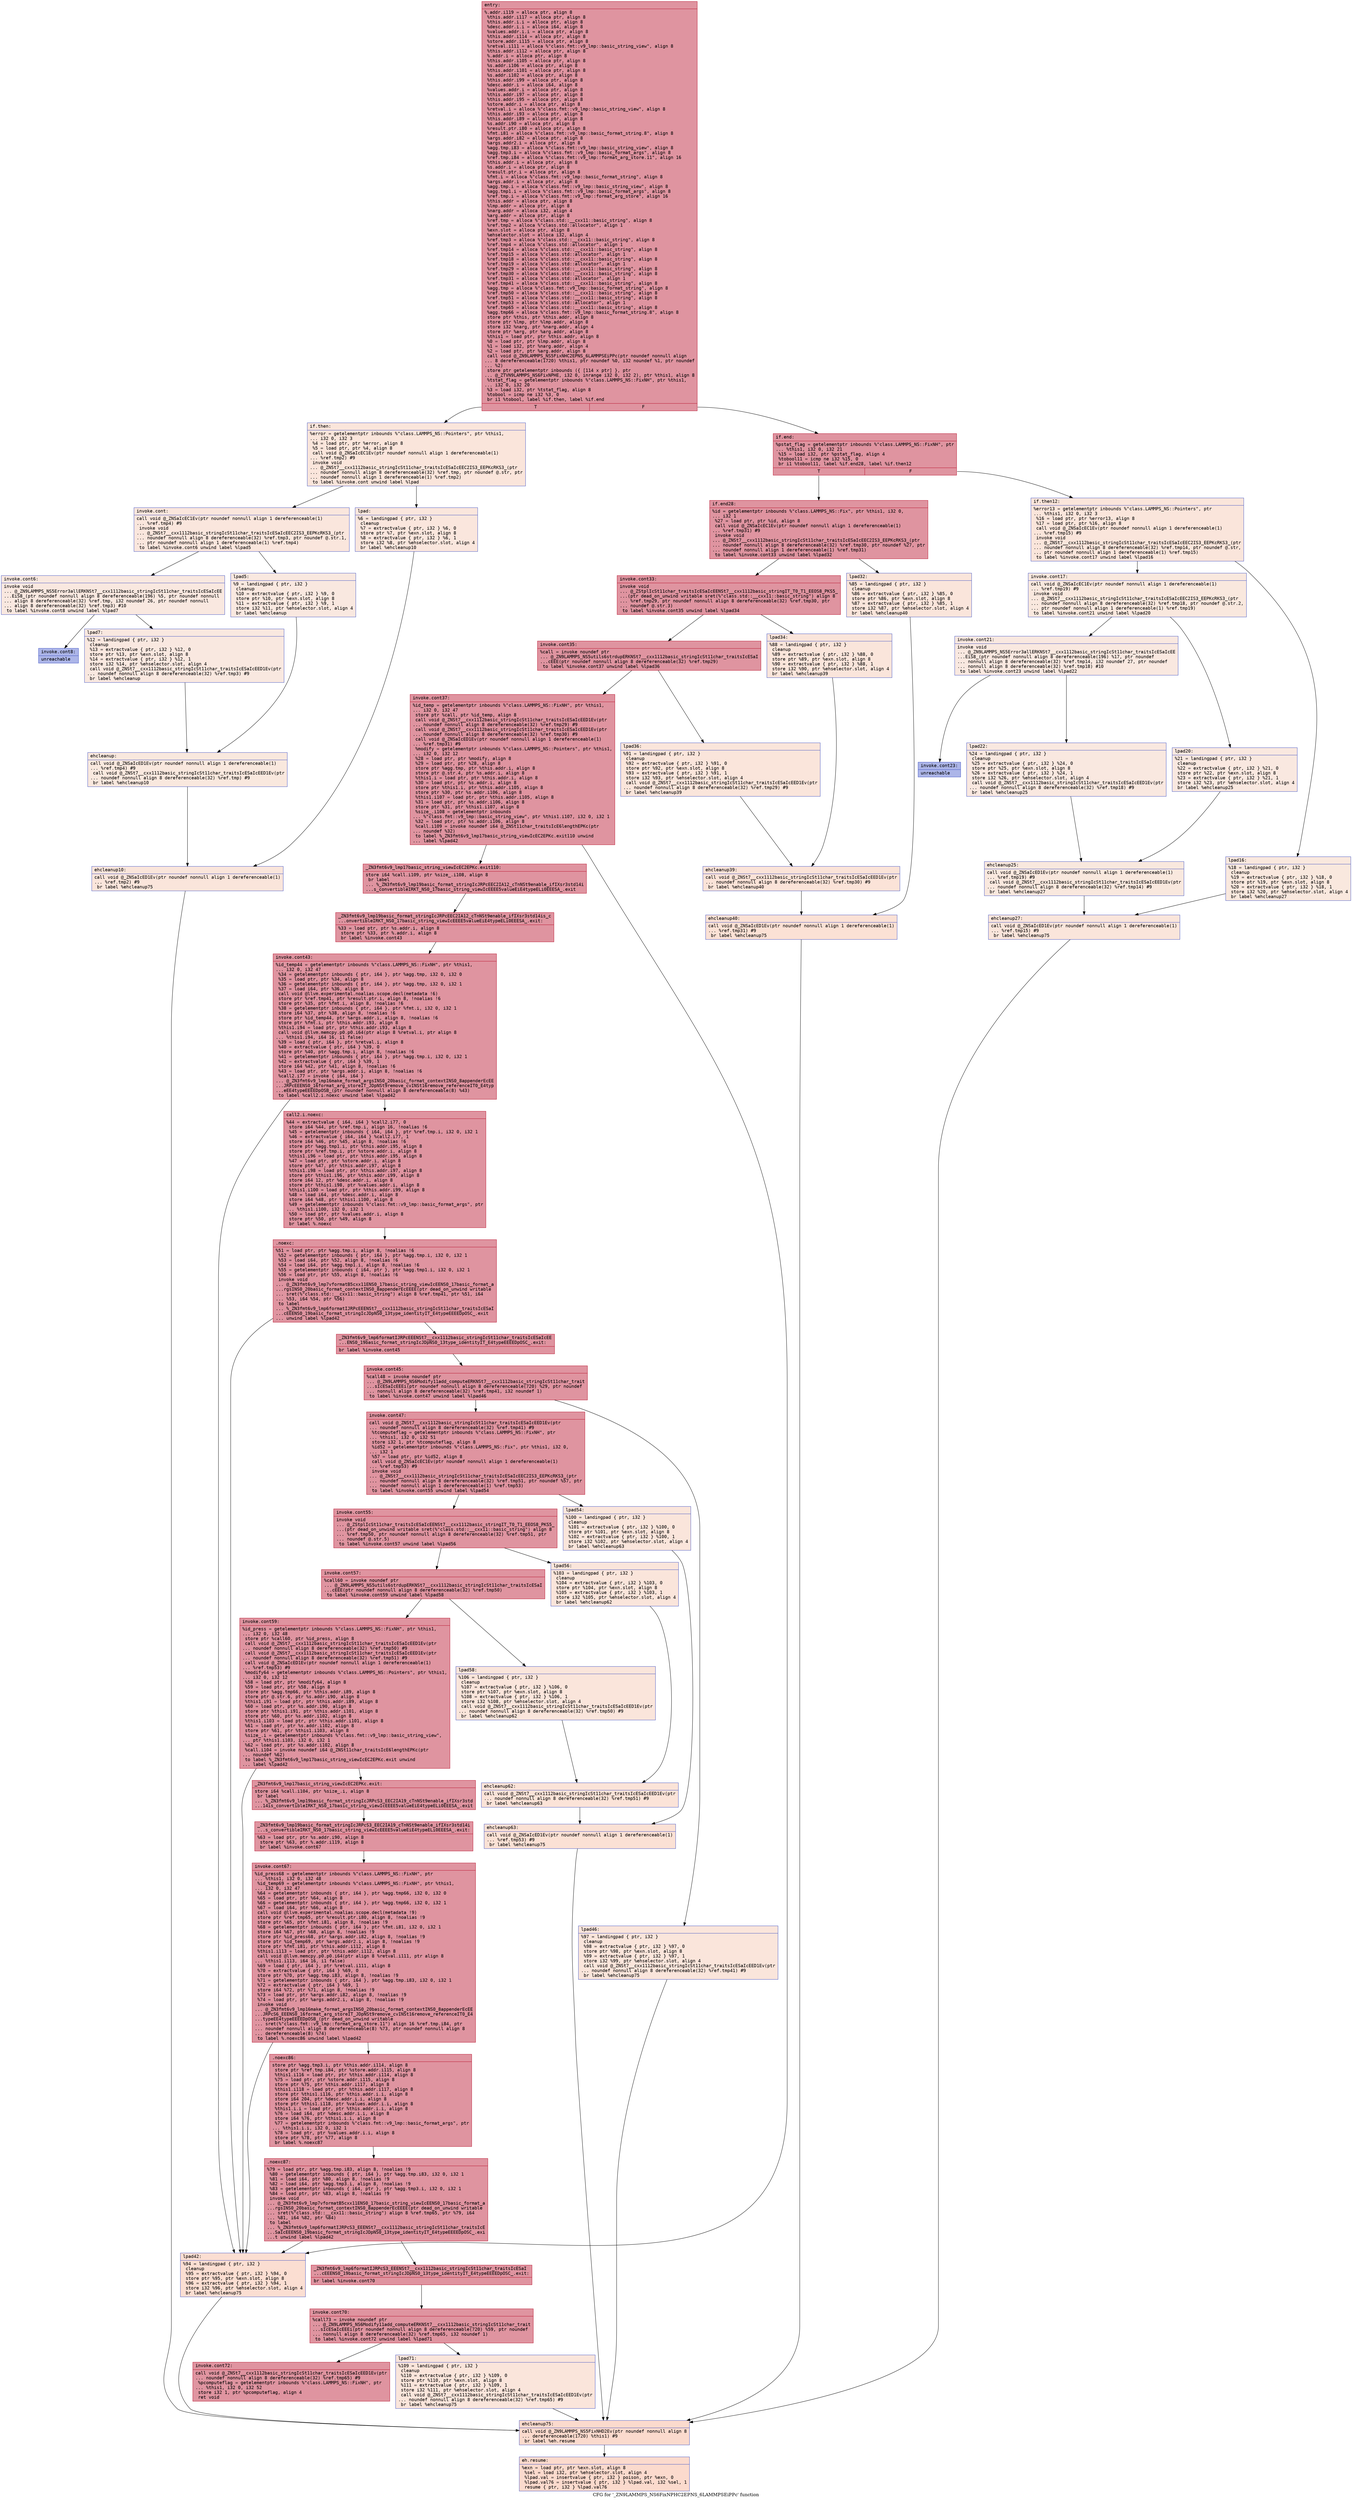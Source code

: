 digraph "CFG for '_ZN9LAMMPS_NS6FixNPHC2EPNS_6LAMMPSEiPPc' function" {
	label="CFG for '_ZN9LAMMPS_NS6FixNPHC2EPNS_6LAMMPSEiPPc' function";

	Node0x55ddb2d6f590 [shape=record,color="#b70d28ff", style=filled, fillcolor="#b70d2870" fontname="Courier",label="{entry:\l|  %.addr.i119 = alloca ptr, align 8\l  %this.addr.i117 = alloca ptr, align 8\l  %this.addr.i.i = alloca ptr, align 8\l  %desc.addr.i.i = alloca i64, align 8\l  %values.addr.i.i = alloca ptr, align 8\l  %this.addr.i114 = alloca ptr, align 8\l  %store.addr.i115 = alloca ptr, align 8\l  %retval.i111 = alloca %\"class.fmt::v9_lmp::basic_string_view\", align 8\l  %this.addr.i112 = alloca ptr, align 8\l  %.addr.i = alloca ptr, align 8\l  %this.addr.i105 = alloca ptr, align 8\l  %s.addr.i106 = alloca ptr, align 8\l  %this.addr.i101 = alloca ptr, align 8\l  %s.addr.i102 = alloca ptr, align 8\l  %this.addr.i99 = alloca ptr, align 8\l  %desc.addr.i = alloca i64, align 8\l  %values.addr.i = alloca ptr, align 8\l  %this.addr.i97 = alloca ptr, align 8\l  %this.addr.i95 = alloca ptr, align 8\l  %store.addr.i = alloca ptr, align 8\l  %retval.i = alloca %\"class.fmt::v9_lmp::basic_string_view\", align 8\l  %this.addr.i93 = alloca ptr, align 8\l  %this.addr.i89 = alloca ptr, align 8\l  %s.addr.i90 = alloca ptr, align 8\l  %result.ptr.i80 = alloca ptr, align 8\l  %fmt.i81 = alloca %\"class.fmt::v9_lmp::basic_format_string.8\", align 8\l  %args.addr.i82 = alloca ptr, align 8\l  %args.addr2.i = alloca ptr, align 8\l  %agg.tmp.i83 = alloca %\"class.fmt::v9_lmp::basic_string_view\", align 8\l  %agg.tmp3.i = alloca %\"class.fmt::v9_lmp::basic_format_args\", align 8\l  %ref.tmp.i84 = alloca %\"class.fmt::v9_lmp::format_arg_store.11\", align 16\l  %this.addr.i = alloca ptr, align 8\l  %s.addr.i = alloca ptr, align 8\l  %result.ptr.i = alloca ptr, align 8\l  %fmt.i = alloca %\"class.fmt::v9_lmp::basic_format_string\", align 8\l  %args.addr.i = alloca ptr, align 8\l  %agg.tmp.i = alloca %\"class.fmt::v9_lmp::basic_string_view\", align 8\l  %agg.tmp1.i = alloca %\"class.fmt::v9_lmp::basic_format_args\", align 8\l  %ref.tmp.i = alloca %\"class.fmt::v9_lmp::format_arg_store\", align 16\l  %this.addr = alloca ptr, align 8\l  %lmp.addr = alloca ptr, align 8\l  %narg.addr = alloca i32, align 4\l  %arg.addr = alloca ptr, align 8\l  %ref.tmp = alloca %\"class.std::__cxx11::basic_string\", align 8\l  %ref.tmp2 = alloca %\"class.std::allocator\", align 1\l  %exn.slot = alloca ptr, align 8\l  %ehselector.slot = alloca i32, align 4\l  %ref.tmp3 = alloca %\"class.std::__cxx11::basic_string\", align 8\l  %ref.tmp4 = alloca %\"class.std::allocator\", align 1\l  %ref.tmp14 = alloca %\"class.std::__cxx11::basic_string\", align 8\l  %ref.tmp15 = alloca %\"class.std::allocator\", align 1\l  %ref.tmp18 = alloca %\"class.std::__cxx11::basic_string\", align 8\l  %ref.tmp19 = alloca %\"class.std::allocator\", align 1\l  %ref.tmp29 = alloca %\"class.std::__cxx11::basic_string\", align 8\l  %ref.tmp30 = alloca %\"class.std::__cxx11::basic_string\", align 8\l  %ref.tmp31 = alloca %\"class.std::allocator\", align 1\l  %ref.tmp41 = alloca %\"class.std::__cxx11::basic_string\", align 8\l  %agg.tmp = alloca %\"class.fmt::v9_lmp::basic_format_string\", align 8\l  %ref.tmp50 = alloca %\"class.std::__cxx11::basic_string\", align 8\l  %ref.tmp51 = alloca %\"class.std::__cxx11::basic_string\", align 8\l  %ref.tmp53 = alloca %\"class.std::allocator\", align 1\l  %ref.tmp65 = alloca %\"class.std::__cxx11::basic_string\", align 8\l  %agg.tmp66 = alloca %\"class.fmt::v9_lmp::basic_format_string.8\", align 8\l  store ptr %this, ptr %this.addr, align 8\l  store ptr %lmp, ptr %lmp.addr, align 8\l  store i32 %narg, ptr %narg.addr, align 4\l  store ptr %arg, ptr %arg.addr, align 8\l  %this1 = load ptr, ptr %this.addr, align 8\l  %0 = load ptr, ptr %lmp.addr, align 8\l  %1 = load i32, ptr %narg.addr, align 4\l  %2 = load ptr, ptr %arg.addr, align 8\l  call void @_ZN9LAMMPS_NS5FixNHC2EPNS_6LAMMPSEiPPc(ptr noundef nonnull align\l... 8 dereferenceable(1720) %this1, ptr noundef %0, i32 noundef %1, ptr noundef\l... %2)\l  store ptr getelementptr inbounds (\{ [114 x ptr] \}, ptr\l... @_ZTVN9LAMMPS_NS6FixNPHE, i32 0, inrange i32 0, i32 2), ptr %this1, align 8\l  %tstat_flag = getelementptr inbounds %\"class.LAMMPS_NS::FixNH\", ptr %this1,\l... i32 0, i32 20\l  %3 = load i32, ptr %tstat_flag, align 8\l  %tobool = icmp ne i32 %3, 0\l  br i1 %tobool, label %if.then, label %if.end\l|{<s0>T|<s1>F}}"];
	Node0x55ddb2d6f590:s0 -> Node0x55ddb2d74540[tooltip="entry -> if.then\nProbability 0.00%" ];
	Node0x55ddb2d6f590:s1 -> Node0x55ddb2d745f0[tooltip="entry -> if.end\nProbability 100.00%" ];
	Node0x55ddb2d74540 [shape=record,color="#3d50c3ff", style=filled, fillcolor="#f4c5ad70" fontname="Courier",label="{if.then:\l|  %error = getelementptr inbounds %\"class.LAMMPS_NS::Pointers\", ptr %this1,\l... i32 0, i32 3\l  %4 = load ptr, ptr %error, align 8\l  %5 = load ptr, ptr %4, align 8\l  call void @_ZNSaIcEC1Ev(ptr noundef nonnull align 1 dereferenceable(1)\l... %ref.tmp2) #9\l  invoke void\l... @_ZNSt7__cxx1112basic_stringIcSt11char_traitsIcESaIcEEC2IS3_EEPKcRKS3_(ptr\l... noundef nonnull align 8 dereferenceable(32) %ref.tmp, ptr noundef @.str, ptr\l... noundef nonnull align 1 dereferenceable(1) %ref.tmp2)\l          to label %invoke.cont unwind label %lpad\l}"];
	Node0x55ddb2d74540 -> Node0x55ddb2d74c40[tooltip="if.then -> invoke.cont\nProbability 50.00%" ];
	Node0x55ddb2d74540 -> Node0x55ddb2d74d20[tooltip="if.then -> lpad\nProbability 50.00%" ];
	Node0x55ddb2d74c40 [shape=record,color="#3d50c3ff", style=filled, fillcolor="#f3c7b170" fontname="Courier",label="{invoke.cont:\l|  call void @_ZNSaIcEC1Ev(ptr noundef nonnull align 1 dereferenceable(1)\l... %ref.tmp4) #9\l  invoke void\l... @_ZNSt7__cxx1112basic_stringIcSt11char_traitsIcESaIcEEC2IS3_EEPKcRKS3_(ptr\l... noundef nonnull align 8 dereferenceable(32) %ref.tmp3, ptr noundef @.str.1,\l... ptr noundef nonnull align 1 dereferenceable(1) %ref.tmp4)\l          to label %invoke.cont6 unwind label %lpad5\l}"];
	Node0x55ddb2d74c40 -> Node0x55ddb2d760c0[tooltip="invoke.cont -> invoke.cont6\nProbability 50.00%" ];
	Node0x55ddb2d74c40 -> Node0x55ddb2d76110[tooltip="invoke.cont -> lpad5\nProbability 50.00%" ];
	Node0x55ddb2d760c0 [shape=record,color="#3d50c3ff", style=filled, fillcolor="#f1ccb870" fontname="Courier",label="{invoke.cont6:\l|  invoke void\l... @_ZN9LAMMPS_NS5Error3allERKNSt7__cxx1112basic_stringIcSt11char_traitsIcESaIcEE\l...EiS8_(ptr noundef nonnull align 8 dereferenceable(196) %5, ptr noundef nonnull\l... align 8 dereferenceable(32) %ref.tmp, i32 noundef 26, ptr noundef nonnull\l... align 8 dereferenceable(32) %ref.tmp3) #10\l          to label %invoke.cont8 unwind label %lpad7\l}"];
	Node0x55ddb2d760c0 -> Node0x55ddb2d76070[tooltip="invoke.cont6 -> invoke.cont8\nProbability 0.00%" ];
	Node0x55ddb2d760c0 -> Node0x55ddb2d76490[tooltip="invoke.cont6 -> lpad7\nProbability 100.00%" ];
	Node0x55ddb2d76070 [shape=record,color="#3d50c3ff", style=filled, fillcolor="#4358cb70" fontname="Courier",label="{invoke.cont8:\l|  unreachable\l}"];
	Node0x55ddb2d74d20 [shape=record,color="#3d50c3ff", style=filled, fillcolor="#f3c7b170" fontname="Courier",label="{lpad:\l|  %6 = landingpad \{ ptr, i32 \}\l          cleanup\l  %7 = extractvalue \{ ptr, i32 \} %6, 0\l  store ptr %7, ptr %exn.slot, align 8\l  %8 = extractvalue \{ ptr, i32 \} %6, 1\l  store i32 %8, ptr %ehselector.slot, align 4\l  br label %ehcleanup10\l}"];
	Node0x55ddb2d74d20 -> Node0x55ddb2d76b30[tooltip="lpad -> ehcleanup10\nProbability 100.00%" ];
	Node0x55ddb2d76110 [shape=record,color="#3d50c3ff", style=filled, fillcolor="#f1ccb870" fontname="Courier",label="{lpad5:\l|  %9 = landingpad \{ ptr, i32 \}\l          cleanup\l  %10 = extractvalue \{ ptr, i32 \} %9, 0\l  store ptr %10, ptr %exn.slot, align 8\l  %11 = extractvalue \{ ptr, i32 \} %9, 1\l  store i32 %11, ptr %ehselector.slot, align 4\l  br label %ehcleanup\l}"];
	Node0x55ddb2d76110 -> Node0x55ddb2d71420[tooltip="lpad5 -> ehcleanup\nProbability 100.00%" ];
	Node0x55ddb2d76490 [shape=record,color="#3d50c3ff", style=filled, fillcolor="#f1ccb870" fontname="Courier",label="{lpad7:\l|  %12 = landingpad \{ ptr, i32 \}\l          cleanup\l  %13 = extractvalue \{ ptr, i32 \} %12, 0\l  store ptr %13, ptr %exn.slot, align 8\l  %14 = extractvalue \{ ptr, i32 \} %12, 1\l  store i32 %14, ptr %ehselector.slot, align 4\l  call void @_ZNSt7__cxx1112basic_stringIcSt11char_traitsIcESaIcEED1Ev(ptr\l... noundef nonnull align 8 dereferenceable(32) %ref.tmp3) #9\l  br label %ehcleanup\l}"];
	Node0x55ddb2d76490 -> Node0x55ddb2d71420[tooltip="lpad7 -> ehcleanup\nProbability 100.00%" ];
	Node0x55ddb2d71420 [shape=record,color="#3d50c3ff", style=filled, fillcolor="#f2cab570" fontname="Courier",label="{ehcleanup:\l|  call void @_ZNSaIcED1Ev(ptr noundef nonnull align 1 dereferenceable(1)\l... %ref.tmp4) #9\l  call void @_ZNSt7__cxx1112basic_stringIcSt11char_traitsIcESaIcEED1Ev(ptr\l... noundef nonnull align 8 dereferenceable(32) %ref.tmp) #9\l  br label %ehcleanup10\l}"];
	Node0x55ddb2d71420 -> Node0x55ddb2d76b30[tooltip="ehcleanup -> ehcleanup10\nProbability 100.00%" ];
	Node0x55ddb2d76b30 [shape=record,color="#3d50c3ff", style=filled, fillcolor="#f4c5ad70" fontname="Courier",label="{ehcleanup10:\l|  call void @_ZNSaIcED1Ev(ptr noundef nonnull align 1 dereferenceable(1)\l... %ref.tmp2) #9\l  br label %ehcleanup75\l}"];
	Node0x55ddb2d76b30 -> Node0x55ddb2d78110[tooltip="ehcleanup10 -> ehcleanup75\nProbability 100.00%" ];
	Node0x55ddb2d745f0 [shape=record,color="#b70d28ff", style=filled, fillcolor="#b70d2870" fontname="Courier",label="{if.end:\l|  %pstat_flag = getelementptr inbounds %\"class.LAMMPS_NS::FixNH\", ptr\l... %this1, i32 0, i32 21\l  %15 = load i32, ptr %pstat_flag, align 4\l  %tobool11 = icmp ne i32 %15, 0\l  br i1 %tobool11, label %if.end28, label %if.then12\l|{<s0>T|<s1>F}}"];
	Node0x55ddb2d745f0:s0 -> Node0x55ddb2d78400[tooltip="if.end -> if.end28\nProbability 100.00%" ];
	Node0x55ddb2d745f0:s1 -> Node0x55ddb2d78480[tooltip="if.end -> if.then12\nProbability 0.00%" ];
	Node0x55ddb2d78480 [shape=record,color="#3d50c3ff", style=filled, fillcolor="#f4c5ad70" fontname="Courier",label="{if.then12:\l|  %error13 = getelementptr inbounds %\"class.LAMMPS_NS::Pointers\", ptr\l... %this1, i32 0, i32 3\l  %16 = load ptr, ptr %error13, align 8\l  %17 = load ptr, ptr %16, align 8\l  call void @_ZNSaIcEC1Ev(ptr noundef nonnull align 1 dereferenceable(1)\l... %ref.tmp15) #9\l  invoke void\l... @_ZNSt7__cxx1112basic_stringIcSt11char_traitsIcESaIcEEC2IS3_EEPKcRKS3_(ptr\l... noundef nonnull align 8 dereferenceable(32) %ref.tmp14, ptr noundef @.str,\l... ptr noundef nonnull align 1 dereferenceable(1) %ref.tmp15)\l          to label %invoke.cont17 unwind label %lpad16\l}"];
	Node0x55ddb2d78480 -> Node0x55ddb2d78950[tooltip="if.then12 -> invoke.cont17\nProbability 50.00%" ];
	Node0x55ddb2d78480 -> Node0x55ddb2d789d0[tooltip="if.then12 -> lpad16\nProbability 50.00%" ];
	Node0x55ddb2d78950 [shape=record,color="#3d50c3ff", style=filled, fillcolor="#f2cab570" fontname="Courier",label="{invoke.cont17:\l|  call void @_ZNSaIcEC1Ev(ptr noundef nonnull align 1 dereferenceable(1)\l... %ref.tmp19) #9\l  invoke void\l... @_ZNSt7__cxx1112basic_stringIcSt11char_traitsIcESaIcEEC2IS3_EEPKcRKS3_(ptr\l... noundef nonnull align 8 dereferenceable(32) %ref.tmp18, ptr noundef @.str.2,\l... ptr noundef nonnull align 1 dereferenceable(1) %ref.tmp19)\l          to label %invoke.cont21 unwind label %lpad20\l}"];
	Node0x55ddb2d78950 -> Node0x55ddb2d78d50[tooltip="invoke.cont17 -> invoke.cont21\nProbability 50.00%" ];
	Node0x55ddb2d78950 -> Node0x55ddb2d78da0[tooltip="invoke.cont17 -> lpad20\nProbability 50.00%" ];
	Node0x55ddb2d78d50 [shape=record,color="#3d50c3ff", style=filled, fillcolor="#f1ccb870" fontname="Courier",label="{invoke.cont21:\l|  invoke void\l... @_ZN9LAMMPS_NS5Error3allERKNSt7__cxx1112basic_stringIcSt11char_traitsIcESaIcEE\l...EiS8_(ptr noundef nonnull align 8 dereferenceable(196) %17, ptr noundef\l... nonnull align 8 dereferenceable(32) %ref.tmp14, i32 noundef 27, ptr noundef\l... nonnull align 8 dereferenceable(32) %ref.tmp18) #10\l          to label %invoke.cont23 unwind label %lpad22\l}"];
	Node0x55ddb2d78d50 -> Node0x55ddb2d78d00[tooltip="invoke.cont21 -> invoke.cont23\nProbability 0.00%" ];
	Node0x55ddb2d78d50 -> Node0x55ddb2d790c0[tooltip="invoke.cont21 -> lpad22\nProbability 100.00%" ];
	Node0x55ddb2d78d00 [shape=record,color="#3d50c3ff", style=filled, fillcolor="#4358cb70" fontname="Courier",label="{invoke.cont23:\l|  unreachable\l}"];
	Node0x55ddb2d789d0 [shape=record,color="#3d50c3ff", style=filled, fillcolor="#f2cab570" fontname="Courier",label="{lpad16:\l|  %18 = landingpad \{ ptr, i32 \}\l          cleanup\l  %19 = extractvalue \{ ptr, i32 \} %18, 0\l  store ptr %19, ptr %exn.slot, align 8\l  %20 = extractvalue \{ ptr, i32 \} %18, 1\l  store i32 %20, ptr %ehselector.slot, align 4\l  br label %ehcleanup27\l}"];
	Node0x55ddb2d789d0 -> Node0x55ddb2d79680[tooltip="lpad16 -> ehcleanup27\nProbability 100.00%" ];
	Node0x55ddb2d78da0 [shape=record,color="#3d50c3ff", style=filled, fillcolor="#f1ccb870" fontname="Courier",label="{lpad20:\l|  %21 = landingpad \{ ptr, i32 \}\l          cleanup\l  %22 = extractvalue \{ ptr, i32 \} %21, 0\l  store ptr %22, ptr %exn.slot, align 8\l  %23 = extractvalue \{ ptr, i32 \} %21, 1\l  store i32 %23, ptr %ehselector.slot, align 4\l  br label %ehcleanup25\l}"];
	Node0x55ddb2d78da0 -> Node0x55ddb2d799d0[tooltip="lpad20 -> ehcleanup25\nProbability 100.00%" ];
	Node0x55ddb2d790c0 [shape=record,color="#3d50c3ff", style=filled, fillcolor="#f1ccb870" fontname="Courier",label="{lpad22:\l|  %24 = landingpad \{ ptr, i32 \}\l          cleanup\l  %25 = extractvalue \{ ptr, i32 \} %24, 0\l  store ptr %25, ptr %exn.slot, align 8\l  %26 = extractvalue \{ ptr, i32 \} %24, 1\l  store i32 %26, ptr %ehselector.slot, align 4\l  call void @_ZNSt7__cxx1112basic_stringIcSt11char_traitsIcESaIcEED1Ev(ptr\l... noundef nonnull align 8 dereferenceable(32) %ref.tmp18) #9\l  br label %ehcleanup25\l}"];
	Node0x55ddb2d790c0 -> Node0x55ddb2d799d0[tooltip="lpad22 -> ehcleanup25\nProbability 100.00%" ];
	Node0x55ddb2d799d0 [shape=record,color="#3d50c3ff", style=filled, fillcolor="#f2cab570" fontname="Courier",label="{ehcleanup25:\l|  call void @_ZNSaIcED1Ev(ptr noundef nonnull align 1 dereferenceable(1)\l... %ref.tmp19) #9\l  call void @_ZNSt7__cxx1112basic_stringIcSt11char_traitsIcESaIcEED1Ev(ptr\l... noundef nonnull align 8 dereferenceable(32) %ref.tmp14) #9\l  br label %ehcleanup27\l}"];
	Node0x55ddb2d799d0 -> Node0x55ddb2d79680[tooltip="ehcleanup25 -> ehcleanup27\nProbability 100.00%" ];
	Node0x55ddb2d79680 [shape=record,color="#3d50c3ff", style=filled, fillcolor="#f4c5ad70" fontname="Courier",label="{ehcleanup27:\l|  call void @_ZNSaIcED1Ev(ptr noundef nonnull align 1 dereferenceable(1)\l... %ref.tmp15) #9\l  br label %ehcleanup75\l}"];
	Node0x55ddb2d79680 -> Node0x55ddb2d78110[tooltip="ehcleanup27 -> ehcleanup75\nProbability 100.00%" ];
	Node0x55ddb2d78400 [shape=record,color="#b70d28ff", style=filled, fillcolor="#b70d2870" fontname="Courier",label="{if.end28:\l|  %id = getelementptr inbounds %\"class.LAMMPS_NS::Fix\", ptr %this1, i32 0,\l... i32 1\l  %27 = load ptr, ptr %id, align 8\l  call void @_ZNSaIcEC1Ev(ptr noundef nonnull align 1 dereferenceable(1)\l... %ref.tmp31) #9\l  invoke void\l... @_ZNSt7__cxx1112basic_stringIcSt11char_traitsIcESaIcEEC2IS3_EEPKcRKS3_(ptr\l... noundef nonnull align 8 dereferenceable(32) %ref.tmp30, ptr noundef %27, ptr\l... noundef nonnull align 1 dereferenceable(1) %ref.tmp31)\l          to label %invoke.cont33 unwind label %lpad32\l}"];
	Node0x55ddb2d78400 -> Node0x55ddb2d72610[tooltip="if.end28 -> invoke.cont33\nProbability 100.00%" ];
	Node0x55ddb2d78400 -> Node0x55ddb2d72660[tooltip="if.end28 -> lpad32\nProbability 0.00%" ];
	Node0x55ddb2d72610 [shape=record,color="#b70d28ff", style=filled, fillcolor="#b70d2870" fontname="Courier",label="{invoke.cont33:\l|  invoke void\l... @_ZStplIcSt11char_traitsIcESaIcEENSt7__cxx1112basic_stringIT_T0_T1_EEOS8_PKS5_\l...(ptr dead_on_unwind writable sret(%\"class.std::__cxx11::basic_string\") align 8\l... %ref.tmp29, ptr noundef nonnull align 8 dereferenceable(32) %ref.tmp30, ptr\l... noundef @.str.3)\l          to label %invoke.cont35 unwind label %lpad34\l}"];
	Node0x55ddb2d72610 -> Node0x55ddb2d725c0[tooltip="invoke.cont33 -> invoke.cont35\nProbability 100.00%" ];
	Node0x55ddb2d72610 -> Node0x55ddb2d72890[tooltip="invoke.cont33 -> lpad34\nProbability 0.00%" ];
	Node0x55ddb2d725c0 [shape=record,color="#b70d28ff", style=filled, fillcolor="#b70d2870" fontname="Courier",label="{invoke.cont35:\l|  %call = invoke noundef ptr\l... @_ZN9LAMMPS_NS5utils6strdupERKNSt7__cxx1112basic_stringIcSt11char_traitsIcESaI\l...cEEE(ptr noundef nonnull align 8 dereferenceable(32) %ref.tmp29)\l          to label %invoke.cont37 unwind label %lpad36\l}"];
	Node0x55ddb2d725c0 -> Node0x55ddb2d7b200[tooltip="invoke.cont35 -> invoke.cont37\nProbability 100.00%" ];
	Node0x55ddb2d725c0 -> Node0x55ddb2d7b250[tooltip="invoke.cont35 -> lpad36\nProbability 0.00%" ];
	Node0x55ddb2d7b200 [shape=record,color="#b70d28ff", style=filled, fillcolor="#b70d2870" fontname="Courier",label="{invoke.cont37:\l|  %id_temp = getelementptr inbounds %\"class.LAMMPS_NS::FixNH\", ptr %this1,\l... i32 0, i32 47\l  store ptr %call, ptr %id_temp, align 8\l  call void @_ZNSt7__cxx1112basic_stringIcSt11char_traitsIcESaIcEED1Ev(ptr\l... noundef nonnull align 8 dereferenceable(32) %ref.tmp29) #9\l  call void @_ZNSt7__cxx1112basic_stringIcSt11char_traitsIcESaIcEED1Ev(ptr\l... noundef nonnull align 8 dereferenceable(32) %ref.tmp30) #9\l  call void @_ZNSaIcED1Ev(ptr noundef nonnull align 1 dereferenceable(1)\l... %ref.tmp31) #9\l  %modify = getelementptr inbounds %\"class.LAMMPS_NS::Pointers\", ptr %this1,\l... i32 0, i32 12\l  %28 = load ptr, ptr %modify, align 8\l  %29 = load ptr, ptr %28, align 8\l  store ptr %agg.tmp, ptr %this.addr.i, align 8\l  store ptr @.str.4, ptr %s.addr.i, align 8\l  %this1.i = load ptr, ptr %this.addr.i, align 8\l  %30 = load ptr, ptr %s.addr.i, align 8\l  store ptr %this1.i, ptr %this.addr.i105, align 8\l  store ptr %30, ptr %s.addr.i106, align 8\l  %this1.i107 = load ptr, ptr %this.addr.i105, align 8\l  %31 = load ptr, ptr %s.addr.i106, align 8\l  store ptr %31, ptr %this1.i107, align 8\l  %size_.i108 = getelementptr inbounds\l... %\"class.fmt::v9_lmp::basic_string_view\", ptr %this1.i107, i32 0, i32 1\l  %32 = load ptr, ptr %s.addr.i106, align 8\l  %call.i109 = invoke noundef i64 @_ZNSt11char_traitsIcE6lengthEPKc(ptr\l... noundef %32)\l          to label %_ZN3fmt6v9_lmp17basic_string_viewIcEC2EPKc.exit110 unwind\l... label %lpad42\l}"];
	Node0x55ddb2d7b200 -> Node0x55ddb2d7c2b0[tooltip="invoke.cont37 -> _ZN3fmt6v9_lmp17basic_string_viewIcEC2EPKc.exit110\nProbability 100.00%" ];
	Node0x55ddb2d7b200 -> Node0x55ddb2d7c390[tooltip="invoke.cont37 -> lpad42\nProbability 0.00%" ];
	Node0x55ddb2d7c2b0 [shape=record,color="#b70d28ff", style=filled, fillcolor="#b70d2870" fontname="Courier",label="{_ZN3fmt6v9_lmp17basic_string_viewIcEC2EPKc.exit110:\l|  store i64 %call.i109, ptr %size_.i108, align 8\l  br label\l... %_ZN3fmt6v9_lmp19basic_format_stringIcJRPcEEC2IA12_cTnNSt9enable_ifIXsr3std14i\l...s_convertibleIRKT_NS0_17basic_string_viewIcEEEE5valueEiE4typeELi0EEESA_.exit\l}"];
	Node0x55ddb2d7c2b0 -> Node0x55ddb2d7c710[tooltip="_ZN3fmt6v9_lmp17basic_string_viewIcEC2EPKc.exit110 -> _ZN3fmt6v9_lmp19basic_format_stringIcJRPcEEC2IA12_cTnNSt9enable_ifIXsr3std14is_convertibleIRKT_NS0_17basic_string_viewIcEEEE5valueEiE4typeELi0EEESA_.exit\nProbability 100.00%" ];
	Node0x55ddb2d7c710 [shape=record,color="#b70d28ff", style=filled, fillcolor="#b70d2870" fontname="Courier",label="{_ZN3fmt6v9_lmp19basic_format_stringIcJRPcEEC2IA12_cTnNSt9enable_ifIXsr3std14is_c\l...onvertibleIRKT_NS0_17basic_string_viewIcEEEE5valueEiE4typeELi0EEESA_.exit:\l|  %33 = load ptr, ptr %s.addr.i, align 8\l  store ptr %33, ptr %.addr.i, align 8\l  br label %invoke.cont43\l}"];
	Node0x55ddb2d7c710 -> Node0x55ddb2d7cb10[tooltip="_ZN3fmt6v9_lmp19basic_format_stringIcJRPcEEC2IA12_cTnNSt9enable_ifIXsr3std14is_convertibleIRKT_NS0_17basic_string_viewIcEEEE5valueEiE4typeELi0EEESA_.exit -> invoke.cont43\nProbability 100.00%" ];
	Node0x55ddb2d7cb10 [shape=record,color="#b70d28ff", style=filled, fillcolor="#b70d2870" fontname="Courier",label="{invoke.cont43:\l|  %id_temp44 = getelementptr inbounds %\"class.LAMMPS_NS::FixNH\", ptr %this1,\l... i32 0, i32 47\l  %34 = getelementptr inbounds \{ ptr, i64 \}, ptr %agg.tmp, i32 0, i32 0\l  %35 = load ptr, ptr %34, align 8\l  %36 = getelementptr inbounds \{ ptr, i64 \}, ptr %agg.tmp, i32 0, i32 1\l  %37 = load i64, ptr %36, align 8\l  call void @llvm.experimental.noalias.scope.decl(metadata !6)\l  store ptr %ref.tmp41, ptr %result.ptr.i, align 8, !noalias !6\l  store ptr %35, ptr %fmt.i, align 8, !noalias !6\l  %38 = getelementptr inbounds \{ ptr, i64 \}, ptr %fmt.i, i32 0, i32 1\l  store i64 %37, ptr %38, align 8, !noalias !6\l  store ptr %id_temp44, ptr %args.addr.i, align 8, !noalias !6\l  store ptr %fmt.i, ptr %this.addr.i93, align 8\l  %this1.i94 = load ptr, ptr %this.addr.i93, align 8\l  call void @llvm.memcpy.p0.p0.i64(ptr align 8 %retval.i, ptr align 8\l... %this1.i94, i64 16, i1 false)\l  %39 = load \{ ptr, i64 \}, ptr %retval.i, align 8\l  %40 = extractvalue \{ ptr, i64 \} %39, 0\l  store ptr %40, ptr %agg.tmp.i, align 8, !noalias !6\l  %41 = getelementptr inbounds \{ ptr, i64 \}, ptr %agg.tmp.i, i32 0, i32 1\l  %42 = extractvalue \{ ptr, i64 \} %39, 1\l  store i64 %42, ptr %41, align 8, !noalias !6\l  %43 = load ptr, ptr %args.addr.i, align 8, !noalias !6\l  %call2.i77 = invoke \{ i64, i64 \}\l... @_ZN3fmt6v9_lmp16make_format_argsINS0_20basic_format_contextINS0_8appenderEcEE\l...JRPcEEENS0_16format_arg_storeIT_JDpNSt9remove_cvINSt16remove_referenceIT0_E4typ\l...eEE4typeEEEEDpOSB_(ptr noundef nonnull align 8 dereferenceable(8) %43)\l          to label %call2.i.noexc unwind label %lpad42\l}"];
	Node0x55ddb2d7cb10 -> Node0x55ddb2d7f330[tooltip="invoke.cont43 -> call2.i.noexc\nProbability 100.00%" ];
	Node0x55ddb2d7cb10 -> Node0x55ddb2d7c390[tooltip="invoke.cont43 -> lpad42\nProbability 0.00%" ];
	Node0x55ddb2d7f330 [shape=record,color="#b70d28ff", style=filled, fillcolor="#b70d2870" fontname="Courier",label="{call2.i.noexc:\l|  %44 = extractvalue \{ i64, i64 \} %call2.i77, 0\l  store i64 %44, ptr %ref.tmp.i, align 16, !noalias !6\l  %45 = getelementptr inbounds \{ i64, i64 \}, ptr %ref.tmp.i, i32 0, i32 1\l  %46 = extractvalue \{ i64, i64 \} %call2.i77, 1\l  store i64 %46, ptr %45, align 8, !noalias !6\l  store ptr %agg.tmp1.i, ptr %this.addr.i95, align 8\l  store ptr %ref.tmp.i, ptr %store.addr.i, align 8\l  %this1.i96 = load ptr, ptr %this.addr.i95, align 8\l  %47 = load ptr, ptr %store.addr.i, align 8\l  store ptr %47, ptr %this.addr.i97, align 8\l  %this1.i98 = load ptr, ptr %this.addr.i97, align 8\l  store ptr %this1.i96, ptr %this.addr.i99, align 8\l  store i64 12, ptr %desc.addr.i, align 8\l  store ptr %this1.i98, ptr %values.addr.i, align 8\l  %this1.i100 = load ptr, ptr %this.addr.i99, align 8\l  %48 = load i64, ptr %desc.addr.i, align 8\l  store i64 %48, ptr %this1.i100, align 8\l  %49 = getelementptr inbounds %\"class.fmt::v9_lmp::basic_format_args\", ptr\l... %this1.i100, i32 0, i32 1\l  %50 = load ptr, ptr %values.addr.i, align 8\l  store ptr %50, ptr %49, align 8\l  br label %.noexc\l}"];
	Node0x55ddb2d7f330 -> Node0x55ddb2d809c0[tooltip="call2.i.noexc -> .noexc\nProbability 100.00%" ];
	Node0x55ddb2d809c0 [shape=record,color="#b70d28ff", style=filled, fillcolor="#b70d2870" fontname="Courier",label="{.noexc:\l|  %51 = load ptr, ptr %agg.tmp.i, align 8, !noalias !6\l  %52 = getelementptr inbounds \{ ptr, i64 \}, ptr %agg.tmp.i, i32 0, i32 1\l  %53 = load i64, ptr %52, align 8, !noalias !6\l  %54 = load i64, ptr %agg.tmp1.i, align 8, !noalias !6\l  %55 = getelementptr inbounds \{ i64, ptr \}, ptr %agg.tmp1.i, i32 0, i32 1\l  %56 = load ptr, ptr %55, align 8, !noalias !6\l  invoke void\l... @_ZN3fmt6v9_lmp7vformatB5cxx11ENS0_17basic_string_viewIcEENS0_17basic_format_a\l...rgsINS0_20basic_format_contextINS0_8appenderEcEEEE(ptr dead_on_unwind writable\l... sret(%\"class.std::__cxx11::basic_string\") align 8 %ref.tmp41, ptr %51, i64\l... %53, i64 %54, ptr %56)\l          to label\l... %_ZN3fmt6v9_lmp6formatIJRPcEEENSt7__cxx1112basic_stringIcSt11char_traitsIcESaI\l...cEEENS0_19basic_format_stringIcJDpNS0_13type_identityIT_E4typeEEEEDpOSC_.exit\l... unwind label %lpad42\l}"];
	Node0x55ddb2d809c0 -> Node0x55ddb2d80e90[tooltip=".noexc -> _ZN3fmt6v9_lmp6formatIJRPcEEENSt7__cxx1112basic_stringIcSt11char_traitsIcESaIcEEENS0_19basic_format_stringIcJDpNS0_13type_identityIT_E4typeEEEEDpOSC_.exit\nProbability 100.00%" ];
	Node0x55ddb2d809c0 -> Node0x55ddb2d7c390[tooltip=".noexc -> lpad42\nProbability 0.00%" ];
	Node0x55ddb2d80e90 [shape=record,color="#b70d28ff", style=filled, fillcolor="#b70d2870" fontname="Courier",label="{_ZN3fmt6v9_lmp6formatIJRPcEEENSt7__cxx1112basic_stringIcSt11char_traitsIcESaIcEE\l...ENS0_19basic_format_stringIcJDpNS0_13type_identityIT_E4typeEEEEDpOSC_.exit:\l|  br label %invoke.cont45\l}"];
	Node0x55ddb2d80e90 -> Node0x55ddb2d81330[tooltip="_ZN3fmt6v9_lmp6formatIJRPcEEENSt7__cxx1112basic_stringIcSt11char_traitsIcESaIcEEENS0_19basic_format_stringIcJDpNS0_13type_identityIT_E4typeEEEEDpOSC_.exit -> invoke.cont45\nProbability 100.00%" ];
	Node0x55ddb2d81330 [shape=record,color="#b70d28ff", style=filled, fillcolor="#b70d2870" fontname="Courier",label="{invoke.cont45:\l|  %call48 = invoke noundef ptr\l... @_ZN9LAMMPS_NS6Modify11add_computeERKNSt7__cxx1112basic_stringIcSt11char_trait\l...sIcESaIcEEEi(ptr noundef nonnull align 8 dereferenceable(720) %29, ptr noundef\l... nonnull align 8 dereferenceable(32) %ref.tmp41, i32 noundef 1)\l          to label %invoke.cont47 unwind label %lpad46\l}"];
	Node0x55ddb2d81330 -> Node0x55ddb2d81460[tooltip="invoke.cont45 -> invoke.cont47\nProbability 100.00%" ];
	Node0x55ddb2d81330 -> Node0x55ddb2d81540[tooltip="invoke.cont45 -> lpad46\nProbability 0.00%" ];
	Node0x55ddb2d81460 [shape=record,color="#b70d28ff", style=filled, fillcolor="#b70d2870" fontname="Courier",label="{invoke.cont47:\l|  call void @_ZNSt7__cxx1112basic_stringIcSt11char_traitsIcESaIcEED1Ev(ptr\l... noundef nonnull align 8 dereferenceable(32) %ref.tmp41) #9\l  %tcomputeflag = getelementptr inbounds %\"class.LAMMPS_NS::FixNH\", ptr\l... %this1, i32 0, i32 51\l  store i32 1, ptr %tcomputeflag, align 8\l  %id52 = getelementptr inbounds %\"class.LAMMPS_NS::Fix\", ptr %this1, i32 0,\l... i32 1\l  %57 = load ptr, ptr %id52, align 8\l  call void @_ZNSaIcEC1Ev(ptr noundef nonnull align 1 dereferenceable(1)\l... %ref.tmp53) #9\l  invoke void\l... @_ZNSt7__cxx1112basic_stringIcSt11char_traitsIcESaIcEEC2IS3_EEPKcRKS3_(ptr\l... noundef nonnull align 8 dereferenceable(32) %ref.tmp51, ptr noundef %57, ptr\l... noundef nonnull align 1 dereferenceable(1) %ref.tmp53)\l          to label %invoke.cont55 unwind label %lpad54\l}"];
	Node0x55ddb2d81460 -> Node0x55ddb2d81e60[tooltip="invoke.cont47 -> invoke.cont55\nProbability 100.00%" ];
	Node0x55ddb2d81460 -> Node0x55ddb2d81ee0[tooltip="invoke.cont47 -> lpad54\nProbability 0.00%" ];
	Node0x55ddb2d81e60 [shape=record,color="#b70d28ff", style=filled, fillcolor="#b70d2870" fontname="Courier",label="{invoke.cont55:\l|  invoke void\l... @_ZStplIcSt11char_traitsIcESaIcEENSt7__cxx1112basic_stringIT_T0_T1_EEOS8_PKS5_\l...(ptr dead_on_unwind writable sret(%\"class.std::__cxx11::basic_string\") align 8\l... %ref.tmp50, ptr noundef nonnull align 8 dereferenceable(32) %ref.tmp51, ptr\l... noundef @.str.5)\l          to label %invoke.cont57 unwind label %lpad56\l}"];
	Node0x55ddb2d81e60 -> Node0x55ddb2d81e10[tooltip="invoke.cont55 -> invoke.cont57\nProbability 100.00%" ];
	Node0x55ddb2d81e60 -> Node0x55ddb2d821d0[tooltip="invoke.cont55 -> lpad56\nProbability 0.00%" ];
	Node0x55ddb2d81e10 [shape=record,color="#b70d28ff", style=filled, fillcolor="#b70d2870" fontname="Courier",label="{invoke.cont57:\l|  %call60 = invoke noundef ptr\l... @_ZN9LAMMPS_NS5utils6strdupERKNSt7__cxx1112basic_stringIcSt11char_traitsIcESaI\l...cEEE(ptr noundef nonnull align 8 dereferenceable(32) %ref.tmp50)\l          to label %invoke.cont59 unwind label %lpad58\l}"];
	Node0x55ddb2d81e10 -> Node0x55ddb2d824a0[tooltip="invoke.cont57 -> invoke.cont59\nProbability 100.00%" ];
	Node0x55ddb2d81e10 -> Node0x55ddb2d824f0[tooltip="invoke.cont57 -> lpad58\nProbability 0.00%" ];
	Node0x55ddb2d824a0 [shape=record,color="#b70d28ff", style=filled, fillcolor="#b70d2870" fontname="Courier",label="{invoke.cont59:\l|  %id_press = getelementptr inbounds %\"class.LAMMPS_NS::FixNH\", ptr %this1,\l... i32 0, i32 48\l  store ptr %call60, ptr %id_press, align 8\l  call void @_ZNSt7__cxx1112basic_stringIcSt11char_traitsIcESaIcEED1Ev(ptr\l... noundef nonnull align 8 dereferenceable(32) %ref.tmp50) #9\l  call void @_ZNSt7__cxx1112basic_stringIcSt11char_traitsIcESaIcEED1Ev(ptr\l... noundef nonnull align 8 dereferenceable(32) %ref.tmp51) #9\l  call void @_ZNSaIcED1Ev(ptr noundef nonnull align 1 dereferenceable(1)\l... %ref.tmp53) #9\l  %modify64 = getelementptr inbounds %\"class.LAMMPS_NS::Pointers\", ptr %this1,\l... i32 0, i32 12\l  %58 = load ptr, ptr %modify64, align 8\l  %59 = load ptr, ptr %58, align 8\l  store ptr %agg.tmp66, ptr %this.addr.i89, align 8\l  store ptr @.str.6, ptr %s.addr.i90, align 8\l  %this1.i91 = load ptr, ptr %this.addr.i89, align 8\l  %60 = load ptr, ptr %s.addr.i90, align 8\l  store ptr %this1.i91, ptr %this.addr.i101, align 8\l  store ptr %60, ptr %s.addr.i102, align 8\l  %this1.i103 = load ptr, ptr %this.addr.i101, align 8\l  %61 = load ptr, ptr %s.addr.i102, align 8\l  store ptr %61, ptr %this1.i103, align 8\l  %size_.i = getelementptr inbounds %\"class.fmt::v9_lmp::basic_string_view\",\l... ptr %this1.i103, i32 0, i32 1\l  %62 = load ptr, ptr %s.addr.i102, align 8\l  %call.i104 = invoke noundef i64 @_ZNSt11char_traitsIcE6lengthEPKc(ptr\l... noundef %62)\l          to label %_ZN3fmt6v9_lmp17basic_string_viewIcEC2EPKc.exit unwind\l... label %lpad42\l}"];
	Node0x55ddb2d824a0 -> Node0x55ddb2d83420[tooltip="invoke.cont59 -> _ZN3fmt6v9_lmp17basic_string_viewIcEC2EPKc.exit\nProbability 100.00%" ];
	Node0x55ddb2d824a0 -> Node0x55ddb2d7c390[tooltip="invoke.cont59 -> lpad42\nProbability 0.00%" ];
	Node0x55ddb2d83420 [shape=record,color="#b70d28ff", style=filled, fillcolor="#b70d2870" fontname="Courier",label="{_ZN3fmt6v9_lmp17basic_string_viewIcEC2EPKc.exit:\l|  store i64 %call.i104, ptr %size_.i, align 8\l  br label\l... %_ZN3fmt6v9_lmp19basic_format_stringIcJRPcS3_EEC2IA19_cTnNSt9enable_ifIXsr3std\l...14is_convertibleIRKT_NS0_17basic_string_viewIcEEEE5valueEiE4typeELi0EEESA_.exit\l}"];
	Node0x55ddb2d83420 -> Node0x55ddb2d83680[tooltip="_ZN3fmt6v9_lmp17basic_string_viewIcEC2EPKc.exit -> _ZN3fmt6v9_lmp19basic_format_stringIcJRPcS3_EEC2IA19_cTnNSt9enable_ifIXsr3std14is_convertibleIRKT_NS0_17basic_string_viewIcEEEE5valueEiE4typeELi0EEESA_.exit\nProbability 100.00%" ];
	Node0x55ddb2d83680 [shape=record,color="#b70d28ff", style=filled, fillcolor="#b70d2870" fontname="Courier",label="{_ZN3fmt6v9_lmp19basic_format_stringIcJRPcS3_EEC2IA19_cTnNSt9enable_ifIXsr3std14i\l...s_convertibleIRKT_NS0_17basic_string_viewIcEEEE5valueEiE4typeELi0EEESA_.exit:\l|  %63 = load ptr, ptr %s.addr.i90, align 8\l  store ptr %63, ptr %.addr.i119, align 8\l  br label %invoke.cont67\l}"];
	Node0x55ddb2d83680 -> Node0x55ddb2d838b0[tooltip="_ZN3fmt6v9_lmp19basic_format_stringIcJRPcS3_EEC2IA19_cTnNSt9enable_ifIXsr3std14is_convertibleIRKT_NS0_17basic_string_viewIcEEEE5valueEiE4typeELi0EEESA_.exit -> invoke.cont67\nProbability 100.00%" ];
	Node0x55ddb2d838b0 [shape=record,color="#b70d28ff", style=filled, fillcolor="#b70d2870" fontname="Courier",label="{invoke.cont67:\l|  %id_press68 = getelementptr inbounds %\"class.LAMMPS_NS::FixNH\", ptr\l... %this1, i32 0, i32 48\l  %id_temp69 = getelementptr inbounds %\"class.LAMMPS_NS::FixNH\", ptr %this1,\l... i32 0, i32 47\l  %64 = getelementptr inbounds \{ ptr, i64 \}, ptr %agg.tmp66, i32 0, i32 0\l  %65 = load ptr, ptr %64, align 8\l  %66 = getelementptr inbounds \{ ptr, i64 \}, ptr %agg.tmp66, i32 0, i32 1\l  %67 = load i64, ptr %66, align 8\l  call void @llvm.experimental.noalias.scope.decl(metadata !9)\l  store ptr %ref.tmp65, ptr %result.ptr.i80, align 8, !noalias !9\l  store ptr %65, ptr %fmt.i81, align 8, !noalias !9\l  %68 = getelementptr inbounds \{ ptr, i64 \}, ptr %fmt.i81, i32 0, i32 1\l  store i64 %67, ptr %68, align 8, !noalias !9\l  store ptr %id_press68, ptr %args.addr.i82, align 8, !noalias !9\l  store ptr %id_temp69, ptr %args.addr2.i, align 8, !noalias !9\l  store ptr %fmt.i81, ptr %this.addr.i112, align 8\l  %this1.i113 = load ptr, ptr %this.addr.i112, align 8\l  call void @llvm.memcpy.p0.p0.i64(ptr align 8 %retval.i111, ptr align 8\l... %this1.i113, i64 16, i1 false)\l  %69 = load \{ ptr, i64 \}, ptr %retval.i111, align 8\l  %70 = extractvalue \{ ptr, i64 \} %69, 0\l  store ptr %70, ptr %agg.tmp.i83, align 8, !noalias !9\l  %71 = getelementptr inbounds \{ ptr, i64 \}, ptr %agg.tmp.i83, i32 0, i32 1\l  %72 = extractvalue \{ ptr, i64 \} %69, 1\l  store i64 %72, ptr %71, align 8, !noalias !9\l  %73 = load ptr, ptr %args.addr.i82, align 8, !noalias !9\l  %74 = load ptr, ptr %args.addr2.i, align 8, !noalias !9\l  invoke void\l... @_ZN3fmt6v9_lmp16make_format_argsINS0_20basic_format_contextINS0_8appenderEcEE\l...JRPcS6_EEENS0_16format_arg_storeIT_JDpNSt9remove_cvINSt16remove_referenceIT0_E4\l...typeEE4typeEEEEDpOSB_(ptr dead_on_unwind writable\l... sret(%\"class.fmt::v9_lmp::format_arg_store.11\") align 16 %ref.tmp.i84, ptr\l... noundef nonnull align 8 dereferenceable(8) %73, ptr noundef nonnull align 8\l... dereferenceable(8) %74)\l          to label %.noexc86 unwind label %lpad42\l}"];
	Node0x55ddb2d838b0 -> Node0x55ddb2d85160[tooltip="invoke.cont67 -> .noexc86\nProbability 100.00%" ];
	Node0x55ddb2d838b0 -> Node0x55ddb2d7c390[tooltip="invoke.cont67 -> lpad42\nProbability 0.00%" ];
	Node0x55ddb2d85160 [shape=record,color="#b70d28ff", style=filled, fillcolor="#b70d2870" fontname="Courier",label="{.noexc86:\l|  store ptr %agg.tmp3.i, ptr %this.addr.i114, align 8\l  store ptr %ref.tmp.i84, ptr %store.addr.i115, align 8\l  %this1.i116 = load ptr, ptr %this.addr.i114, align 8\l  %75 = load ptr, ptr %store.addr.i115, align 8\l  store ptr %75, ptr %this.addr.i117, align 8\l  %this1.i118 = load ptr, ptr %this.addr.i117, align 8\l  store ptr %this1.i116, ptr %this.addr.i.i, align 8\l  store i64 204, ptr %desc.addr.i.i, align 8\l  store ptr %this1.i118, ptr %values.addr.i.i, align 8\l  %this1.i.i = load ptr, ptr %this.addr.i.i, align 8\l  %76 = load i64, ptr %desc.addr.i.i, align 8\l  store i64 %76, ptr %this1.i.i, align 8\l  %77 = getelementptr inbounds %\"class.fmt::v9_lmp::basic_format_args\", ptr\l... %this1.i.i, i32 0, i32 1\l  %78 = load ptr, ptr %values.addr.i.i, align 8\l  store ptr %78, ptr %77, align 8\l  br label %.noexc87\l}"];
	Node0x55ddb2d85160 -> Node0x55ddb2d85d20[tooltip=".noexc86 -> .noexc87\nProbability 100.00%" ];
	Node0x55ddb2d85d20 [shape=record,color="#b70d28ff", style=filled, fillcolor="#b70d2870" fontname="Courier",label="{.noexc87:\l|  %79 = load ptr, ptr %agg.tmp.i83, align 8, !noalias !9\l  %80 = getelementptr inbounds \{ ptr, i64 \}, ptr %agg.tmp.i83, i32 0, i32 1\l  %81 = load i64, ptr %80, align 8, !noalias !9\l  %82 = load i64, ptr %agg.tmp3.i, align 8, !noalias !9\l  %83 = getelementptr inbounds \{ i64, ptr \}, ptr %agg.tmp3.i, i32 0, i32 1\l  %84 = load ptr, ptr %83, align 8, !noalias !9\l  invoke void\l... @_ZN3fmt6v9_lmp7vformatB5cxx11ENS0_17basic_string_viewIcEENS0_17basic_format_a\l...rgsINS0_20basic_format_contextINS0_8appenderEcEEEE(ptr dead_on_unwind writable\l... sret(%\"class.std::__cxx11::basic_string\") align 8 %ref.tmp65, ptr %79, i64\l... %81, i64 %82, ptr %84)\l          to label\l... %_ZN3fmt6v9_lmp6formatIJRPcS3_EEENSt7__cxx1112basic_stringIcSt11char_traitsIcE\l...SaIcEEENS0_19basic_format_stringIcJDpNS0_13type_identityIT_E4typeEEEEDpOSC_.exi\l...t unwind label %lpad42\l}"];
	Node0x55ddb2d85d20 -> Node0x55ddb2d861f0[tooltip=".noexc87 -> _ZN3fmt6v9_lmp6formatIJRPcS3_EEENSt7__cxx1112basic_stringIcSt11char_traitsIcESaIcEEENS0_19basic_format_stringIcJDpNS0_13type_identityIT_E4typeEEEEDpOSC_.exit\nProbability 100.00%" ];
	Node0x55ddb2d85d20 -> Node0x55ddb2d7c390[tooltip=".noexc87 -> lpad42\nProbability 0.00%" ];
	Node0x55ddb2d861f0 [shape=record,color="#b70d28ff", style=filled, fillcolor="#b70d2870" fontname="Courier",label="{_ZN3fmt6v9_lmp6formatIJRPcS3_EEENSt7__cxx1112basic_stringIcSt11char_traitsIcESaI\l...cEEENS0_19basic_format_stringIcJDpNS0_13type_identityIT_E4typeEEEEDpOSC_.exit:\l|  br label %invoke.cont70\l}"];
	Node0x55ddb2d861f0 -> Node0x55ddb2d86570[tooltip="_ZN3fmt6v9_lmp6formatIJRPcS3_EEENSt7__cxx1112basic_stringIcSt11char_traitsIcESaIcEEENS0_19basic_format_stringIcJDpNS0_13type_identityIT_E4typeEEEEDpOSC_.exit -> invoke.cont70\nProbability 100.00%" ];
	Node0x55ddb2d86570 [shape=record,color="#b70d28ff", style=filled, fillcolor="#b70d2870" fontname="Courier",label="{invoke.cont70:\l|  %call73 = invoke noundef ptr\l... @_ZN9LAMMPS_NS6Modify11add_computeERKNSt7__cxx1112basic_stringIcSt11char_trait\l...sIcESaIcEEEi(ptr noundef nonnull align 8 dereferenceable(720) %59, ptr noundef\l... nonnull align 8 dereferenceable(32) %ref.tmp65, i32 noundef 1)\l          to label %invoke.cont72 unwind label %lpad71\l}"];
	Node0x55ddb2d86570 -> Node0x55ddb2d866a0[tooltip="invoke.cont70 -> invoke.cont72\nProbability 100.00%" ];
	Node0x55ddb2d86570 -> Node0x55ddb2d86720[tooltip="invoke.cont70 -> lpad71\nProbability 0.00%" ];
	Node0x55ddb2d866a0 [shape=record,color="#b70d28ff", style=filled, fillcolor="#b70d2870" fontname="Courier",label="{invoke.cont72:\l|  call void @_ZNSt7__cxx1112basic_stringIcSt11char_traitsIcESaIcEED1Ev(ptr\l... noundef nonnull align 8 dereferenceable(32) %ref.tmp65) #9\l  %pcomputeflag = getelementptr inbounds %\"class.LAMMPS_NS::FixNH\", ptr\l... %this1, i32 0, i32 52\l  store i32 1, ptr %pcomputeflag, align 4\l  ret void\l}"];
	Node0x55ddb2d72660 [shape=record,color="#3d50c3ff", style=filled, fillcolor="#f4c5ad70" fontname="Courier",label="{lpad32:\l|  %85 = landingpad \{ ptr, i32 \}\l          cleanup\l  %86 = extractvalue \{ ptr, i32 \} %85, 0\l  store ptr %86, ptr %exn.slot, align 8\l  %87 = extractvalue \{ ptr, i32 \} %85, 1\l  store i32 %87, ptr %ehselector.slot, align 4\l  br label %ehcleanup40\l}"];
	Node0x55ddb2d72660 -> Node0x55ddb2d86e60[tooltip="lpad32 -> ehcleanup40\nProbability 100.00%" ];
	Node0x55ddb2d72890 [shape=record,color="#3d50c3ff", style=filled, fillcolor="#f4c5ad70" fontname="Courier",label="{lpad34:\l|  %88 = landingpad \{ ptr, i32 \}\l          cleanup\l  %89 = extractvalue \{ ptr, i32 \} %88, 0\l  store ptr %89, ptr %exn.slot, align 8\l  %90 = extractvalue \{ ptr, i32 \} %88, 1\l  store i32 %90, ptr %ehselector.slot, align 4\l  br label %ehcleanup39\l}"];
	Node0x55ddb2d72890 -> Node0x55ddb2d87160[tooltip="lpad34 -> ehcleanup39\nProbability 100.00%" ];
	Node0x55ddb2d7b250 [shape=record,color="#3d50c3ff", style=filled, fillcolor="#f4c5ad70" fontname="Courier",label="{lpad36:\l|  %91 = landingpad \{ ptr, i32 \}\l          cleanup\l  %92 = extractvalue \{ ptr, i32 \} %91, 0\l  store ptr %92, ptr %exn.slot, align 8\l  %93 = extractvalue \{ ptr, i32 \} %91, 1\l  store i32 %93, ptr %ehselector.slot, align 4\l  call void @_ZNSt7__cxx1112basic_stringIcSt11char_traitsIcESaIcEED1Ev(ptr\l... noundef nonnull align 8 dereferenceable(32) %ref.tmp29) #9\l  br label %ehcleanup39\l}"];
	Node0x55ddb2d7b250 -> Node0x55ddb2d87160[tooltip="lpad36 -> ehcleanup39\nProbability 100.00%" ];
	Node0x55ddb2d87160 [shape=record,color="#3d50c3ff", style=filled, fillcolor="#f6bfa670" fontname="Courier",label="{ehcleanup39:\l|  call void @_ZNSt7__cxx1112basic_stringIcSt11char_traitsIcESaIcEED1Ev(ptr\l... noundef nonnull align 8 dereferenceable(32) %ref.tmp30) #9\l  br label %ehcleanup40\l}"];
	Node0x55ddb2d87160 -> Node0x55ddb2d86e60[tooltip="ehcleanup39 -> ehcleanup40\nProbability 100.00%" ];
	Node0x55ddb2d86e60 [shape=record,color="#3d50c3ff", style=filled, fillcolor="#f7bca170" fontname="Courier",label="{ehcleanup40:\l|  call void @_ZNSaIcED1Ev(ptr noundef nonnull align 1 dereferenceable(1)\l... %ref.tmp31) #9\l  br label %ehcleanup75\l}"];
	Node0x55ddb2d86e60 -> Node0x55ddb2d78110[tooltip="ehcleanup40 -> ehcleanup75\nProbability 100.00%" ];
	Node0x55ddb2d7c390 [shape=record,color="#3d50c3ff", style=filled, fillcolor="#f7b59970" fontname="Courier",label="{lpad42:\l|  %94 = landingpad \{ ptr, i32 \}\l          cleanup\l  %95 = extractvalue \{ ptr, i32 \} %94, 0\l  store ptr %95, ptr %exn.slot, align 8\l  %96 = extractvalue \{ ptr, i32 \} %94, 1\l  store i32 %96, ptr %ehselector.slot, align 4\l  br label %ehcleanup75\l}"];
	Node0x55ddb2d7c390 -> Node0x55ddb2d78110[tooltip="lpad42 -> ehcleanup75\nProbability 100.00%" ];
	Node0x55ddb2d81540 [shape=record,color="#3d50c3ff", style=filled, fillcolor="#f4c5ad70" fontname="Courier",label="{lpad46:\l|  %97 = landingpad \{ ptr, i32 \}\l          cleanup\l  %98 = extractvalue \{ ptr, i32 \} %97, 0\l  store ptr %98, ptr %exn.slot, align 8\l  %99 = extractvalue \{ ptr, i32 \} %97, 1\l  store i32 %99, ptr %ehselector.slot, align 4\l  call void @_ZNSt7__cxx1112basic_stringIcSt11char_traitsIcESaIcEED1Ev(ptr\l... noundef nonnull align 8 dereferenceable(32) %ref.tmp41) #9\l  br label %ehcleanup75\l}"];
	Node0x55ddb2d81540 -> Node0x55ddb2d78110[tooltip="lpad46 -> ehcleanup75\nProbability 100.00%" ];
	Node0x55ddb2d81ee0 [shape=record,color="#3d50c3ff", style=filled, fillcolor="#f4c5ad70" fontname="Courier",label="{lpad54:\l|  %100 = landingpad \{ ptr, i32 \}\l          cleanup\l  %101 = extractvalue \{ ptr, i32 \} %100, 0\l  store ptr %101, ptr %exn.slot, align 8\l  %102 = extractvalue \{ ptr, i32 \} %100, 1\l  store i32 %102, ptr %ehselector.slot, align 4\l  br label %ehcleanup63\l}"];
	Node0x55ddb2d81ee0 -> Node0x55ddb2d7ff60[tooltip="lpad54 -> ehcleanup63\nProbability 100.00%" ];
	Node0x55ddb2d821d0 [shape=record,color="#3d50c3ff", style=filled, fillcolor="#f4c5ad70" fontname="Courier",label="{lpad56:\l|  %103 = landingpad \{ ptr, i32 \}\l          cleanup\l  %104 = extractvalue \{ ptr, i32 \} %103, 0\l  store ptr %104, ptr %exn.slot, align 8\l  %105 = extractvalue \{ ptr, i32 \} %103, 1\l  store i32 %105, ptr %ehselector.slot, align 4\l  br label %ehcleanup62\l}"];
	Node0x55ddb2d821d0 -> Node0x55ddb2d88e30[tooltip="lpad56 -> ehcleanup62\nProbability 100.00%" ];
	Node0x55ddb2d824f0 [shape=record,color="#3d50c3ff", style=filled, fillcolor="#f4c5ad70" fontname="Courier",label="{lpad58:\l|  %106 = landingpad \{ ptr, i32 \}\l          cleanup\l  %107 = extractvalue \{ ptr, i32 \} %106, 0\l  store ptr %107, ptr %exn.slot, align 8\l  %108 = extractvalue \{ ptr, i32 \} %106, 1\l  store i32 %108, ptr %ehselector.slot, align 4\l  call void @_ZNSt7__cxx1112basic_stringIcSt11char_traitsIcESaIcEED1Ev(ptr\l... noundef nonnull align 8 dereferenceable(32) %ref.tmp50) #9\l  br label %ehcleanup62\l}"];
	Node0x55ddb2d824f0 -> Node0x55ddb2d88e30[tooltip="lpad58 -> ehcleanup62\nProbability 100.00%" ];
	Node0x55ddb2d88e30 [shape=record,color="#3d50c3ff", style=filled, fillcolor="#f6bfa670" fontname="Courier",label="{ehcleanup62:\l|  call void @_ZNSt7__cxx1112basic_stringIcSt11char_traitsIcESaIcEED1Ev(ptr\l... noundef nonnull align 8 dereferenceable(32) %ref.tmp51) #9\l  br label %ehcleanup63\l}"];
	Node0x55ddb2d88e30 -> Node0x55ddb2d7ff60[tooltip="ehcleanup62 -> ehcleanup63\nProbability 100.00%" ];
	Node0x55ddb2d7ff60 [shape=record,color="#3d50c3ff", style=filled, fillcolor="#f7bca170" fontname="Courier",label="{ehcleanup63:\l|  call void @_ZNSaIcED1Ev(ptr noundef nonnull align 1 dereferenceable(1)\l... %ref.tmp53) #9\l  br label %ehcleanup75\l}"];
	Node0x55ddb2d7ff60 -> Node0x55ddb2d78110[tooltip="ehcleanup63 -> ehcleanup75\nProbability 100.00%" ];
	Node0x55ddb2d86720 [shape=record,color="#3d50c3ff", style=filled, fillcolor="#f4c5ad70" fontname="Courier",label="{lpad71:\l|  %109 = landingpad \{ ptr, i32 \}\l          cleanup\l  %110 = extractvalue \{ ptr, i32 \} %109, 0\l  store ptr %110, ptr %exn.slot, align 8\l  %111 = extractvalue \{ ptr, i32 \} %109, 1\l  store i32 %111, ptr %ehselector.slot, align 4\l  call void @_ZNSt7__cxx1112basic_stringIcSt11char_traitsIcESaIcEED1Ev(ptr\l... noundef nonnull align 8 dereferenceable(32) %ref.tmp65) #9\l  br label %ehcleanup75\l}"];
	Node0x55ddb2d86720 -> Node0x55ddb2d78110[tooltip="lpad71 -> ehcleanup75\nProbability 100.00%" ];
	Node0x55ddb2d78110 [shape=record,color="#3d50c3ff", style=filled, fillcolor="#f7ac8e70" fontname="Courier",label="{ehcleanup75:\l|  call void @_ZN9LAMMPS_NS5FixNHD2Ev(ptr noundef nonnull align 8\l... dereferenceable(1720) %this1) #9\l  br label %eh.resume\l}"];
	Node0x55ddb2d78110 -> Node0x55ddb2d89bf0[tooltip="ehcleanup75 -> eh.resume\nProbability 100.00%" ];
	Node0x55ddb2d89bf0 [shape=record,color="#3d50c3ff", style=filled, fillcolor="#f7ac8e70" fontname="Courier",label="{eh.resume:\l|  %exn = load ptr, ptr %exn.slot, align 8\l  %sel = load i32, ptr %ehselector.slot, align 4\l  %lpad.val = insertvalue \{ ptr, i32 \} poison, ptr %exn, 0\l  %lpad.val76 = insertvalue \{ ptr, i32 \} %lpad.val, i32 %sel, 1\l  resume \{ ptr, i32 \} %lpad.val76\l}"];
}
